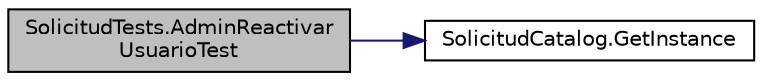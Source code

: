 digraph "SolicitudTests.AdminReactivarUsuarioTest"
{
 // INTERACTIVE_SVG=YES
 // LATEX_PDF_SIZE
  edge [fontname="Helvetica",fontsize="10",labelfontname="Helvetica",labelfontsize="10"];
  node [fontname="Helvetica",fontsize="10",shape=record];
  rankdir="LR";
  Node1 [label="SolicitudTests.AdminReactivar\lUsuarioTest",height=0.2,width=0.4,color="black", fillcolor="grey75", style="filled", fontcolor="black",tooltip="Test para cuando un administrador reactiva una solicitud"];
  Node1 -> Node2 [color="midnightblue",fontsize="10",style="solid",fontname="Helvetica"];
  Node2 [label="SolicitudCatalog.GetInstance",height=0.2,width=0.4,color="black", fillcolor="white", style="filled",URL="$classSolicitudCatalog.html#ac3a66e36101cb5286668884aef80fac7",tooltip="Método para obtener la instancia de la clase."];
}
